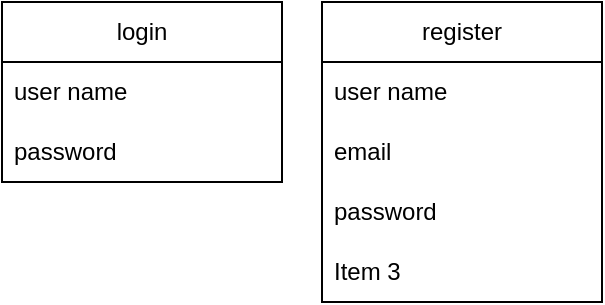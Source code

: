 <mxfile version="25.0.3">
  <diagram name="Page-1" id="oZQCFzrHhYfmu8kv2q6i">
    <mxGraphModel dx="797" dy="351" grid="1" gridSize="10" guides="1" tooltips="1" connect="1" arrows="1" fold="1" page="1" pageScale="1" pageWidth="1169" pageHeight="827" math="0" shadow="0">
      <root>
        <mxCell id="0" />
        <mxCell id="1" parent="0" />
        <mxCell id="lyocrvzYuxu1ymhSds1D-1" value="login" style="swimlane;fontStyle=0;childLayout=stackLayout;horizontal=1;startSize=30;horizontalStack=0;resizeParent=1;resizeParentMax=0;resizeLast=0;collapsible=1;marginBottom=0;whiteSpace=wrap;html=1;" vertex="1" parent="1">
          <mxGeometry width="140" height="90" as="geometry" />
        </mxCell>
        <mxCell id="lyocrvzYuxu1ymhSds1D-2" value="user name" style="text;strokeColor=none;fillColor=none;align=left;verticalAlign=middle;spacingLeft=4;spacingRight=4;overflow=hidden;points=[[0,0.5],[1,0.5]];portConstraint=eastwest;rotatable=0;whiteSpace=wrap;html=1;" vertex="1" parent="lyocrvzYuxu1ymhSds1D-1">
          <mxGeometry y="30" width="140" height="30" as="geometry" />
        </mxCell>
        <mxCell id="lyocrvzYuxu1ymhSds1D-3" value="password" style="text;strokeColor=none;fillColor=none;align=left;verticalAlign=middle;spacingLeft=4;spacingRight=4;overflow=hidden;points=[[0,0.5],[1,0.5]];portConstraint=eastwest;rotatable=0;whiteSpace=wrap;html=1;" vertex="1" parent="lyocrvzYuxu1ymhSds1D-1">
          <mxGeometry y="60" width="140" height="30" as="geometry" />
        </mxCell>
        <mxCell id="lyocrvzYuxu1ymhSds1D-5" value="register" style="swimlane;fontStyle=0;childLayout=stackLayout;horizontal=1;startSize=30;horizontalStack=0;resizeParent=1;resizeParentMax=0;resizeLast=0;collapsible=1;marginBottom=0;whiteSpace=wrap;html=1;" vertex="1" parent="1">
          <mxGeometry x="160" width="140" height="150" as="geometry" />
        </mxCell>
        <mxCell id="lyocrvzYuxu1ymhSds1D-6" value="user name&amp;nbsp;" style="text;strokeColor=none;fillColor=none;align=left;verticalAlign=middle;spacingLeft=4;spacingRight=4;overflow=hidden;points=[[0,0.5],[1,0.5]];portConstraint=eastwest;rotatable=0;whiteSpace=wrap;html=1;" vertex="1" parent="lyocrvzYuxu1ymhSds1D-5">
          <mxGeometry y="30" width="140" height="30" as="geometry" />
        </mxCell>
        <mxCell id="lyocrvzYuxu1ymhSds1D-7" value="email&amp;nbsp;" style="text;strokeColor=none;fillColor=none;align=left;verticalAlign=middle;spacingLeft=4;spacingRight=4;overflow=hidden;points=[[0,0.5],[1,0.5]];portConstraint=eastwest;rotatable=0;whiteSpace=wrap;html=1;" vertex="1" parent="lyocrvzYuxu1ymhSds1D-5">
          <mxGeometry y="60" width="140" height="30" as="geometry" />
        </mxCell>
        <mxCell id="lyocrvzYuxu1ymhSds1D-8" value="password&amp;nbsp;" style="text;strokeColor=none;fillColor=none;align=left;verticalAlign=middle;spacingLeft=4;spacingRight=4;overflow=hidden;points=[[0,0.5],[1,0.5]];portConstraint=eastwest;rotatable=0;whiteSpace=wrap;html=1;" vertex="1" parent="lyocrvzYuxu1ymhSds1D-5">
          <mxGeometry y="90" width="140" height="30" as="geometry" />
        </mxCell>
        <mxCell id="lyocrvzYuxu1ymhSds1D-9" value="Item 3" style="text;strokeColor=none;fillColor=none;align=left;verticalAlign=middle;spacingLeft=4;spacingRight=4;overflow=hidden;points=[[0,0.5],[1,0.5]];portConstraint=eastwest;rotatable=0;whiteSpace=wrap;html=1;" vertex="1" parent="lyocrvzYuxu1ymhSds1D-5">
          <mxGeometry y="120" width="140" height="30" as="geometry" />
        </mxCell>
      </root>
    </mxGraphModel>
  </diagram>
</mxfile>
